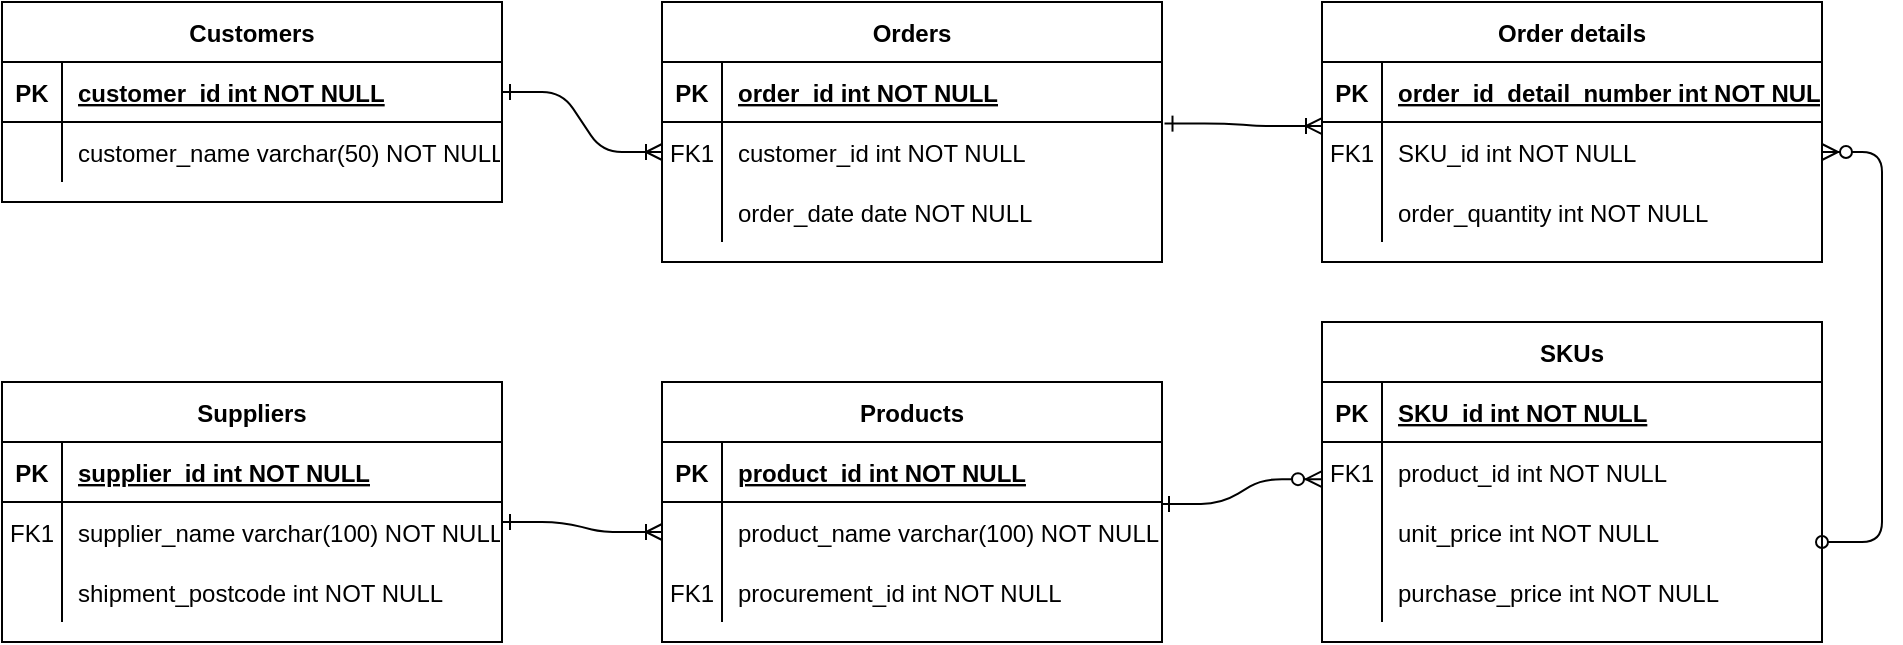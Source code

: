 <mxfile version="22.1.2" type="github" pages="2">
  <diagram id="R2lEEEUBdFMjLlhIrx00" name="Page-1">
    <mxGraphModel dx="1016" dy="736" grid="1" gridSize="10" guides="1" tooltips="1" connect="1" arrows="1" fold="1" page="1" pageScale="1" pageWidth="850" pageHeight="1100" math="0" shadow="0" extFonts="Permanent Marker^https://fonts.googleapis.com/css?family=Permanent+Marker">
      <root>
        <mxCell id="0" />
        <mxCell id="1" parent="0" />
        <mxCell id="C-vyLk0tnHw3VtMMgP7b-1" value="" style="edgeStyle=entityRelationEdgeStyle;endArrow=ERoneToMany;startArrow=ERone;endFill=0;startFill=0;" parent="1" source="C-vyLk0tnHw3VtMMgP7b-24" target="C-vyLk0tnHw3VtMMgP7b-6" edge="1">
          <mxGeometry width="100" height="100" relative="1" as="geometry">
            <mxPoint x="340" y="720" as="sourcePoint" />
            <mxPoint x="440" y="620" as="targetPoint" />
          </mxGeometry>
        </mxCell>
        <mxCell id="C-vyLk0tnHw3VtMMgP7b-12" value="" style="edgeStyle=entityRelationEdgeStyle;endArrow=ERzeroToMany;startArrow=ERone;endFill=1;startFill=0;exitX=0.998;exitY=0.032;exitDx=0;exitDy=0;exitPerimeter=0;entryX=0;entryY=0.619;entryDx=0;entryDy=0;entryPerimeter=0;" parent="1" source="C-vyLk0tnHw3VtMMgP7b-17" target="ZdbofUa-vF1qGNBhYBkI-18" edge="1">
          <mxGeometry width="100" height="100" relative="1" as="geometry">
            <mxPoint x="730" y="320" as="sourcePoint" />
            <mxPoint x="750" y="400" as="targetPoint" />
            <Array as="points">
              <mxPoint x="860" y="350" />
              <mxPoint x="840" y="340" />
              <mxPoint x="890" y="300" />
              <mxPoint x="880" y="350" />
              <mxPoint x="990" y="300" />
              <mxPoint x="860" y="320" />
            </Array>
          </mxGeometry>
        </mxCell>
        <mxCell id="C-vyLk0tnHw3VtMMgP7b-2" value="Orders" style="shape=table;startSize=30;container=1;collapsible=1;childLayout=tableLayout;fixedRows=1;rowLines=0;fontStyle=1;align=center;resizeLast=1;" parent="1" vertex="1">
          <mxGeometry x="450" y="120" width="250" height="130" as="geometry" />
        </mxCell>
        <mxCell id="C-vyLk0tnHw3VtMMgP7b-3" value="" style="shape=partialRectangle;collapsible=0;dropTarget=0;pointerEvents=0;fillColor=none;points=[[0,0.5],[1,0.5]];portConstraint=eastwest;top=0;left=0;right=0;bottom=1;" parent="C-vyLk0tnHw3VtMMgP7b-2" vertex="1">
          <mxGeometry y="30" width="250" height="30" as="geometry" />
        </mxCell>
        <mxCell id="C-vyLk0tnHw3VtMMgP7b-4" value="PK" style="shape=partialRectangle;overflow=hidden;connectable=0;fillColor=none;top=0;left=0;bottom=0;right=0;fontStyle=1;" parent="C-vyLk0tnHw3VtMMgP7b-3" vertex="1">
          <mxGeometry width="30" height="30" as="geometry">
            <mxRectangle width="30" height="30" as="alternateBounds" />
          </mxGeometry>
        </mxCell>
        <mxCell id="C-vyLk0tnHw3VtMMgP7b-5" value="order_id int NOT NULL " style="shape=partialRectangle;overflow=hidden;connectable=0;fillColor=none;top=0;left=0;bottom=0;right=0;align=left;spacingLeft=6;fontStyle=5;" parent="C-vyLk0tnHw3VtMMgP7b-3" vertex="1">
          <mxGeometry x="30" width="220" height="30" as="geometry">
            <mxRectangle width="220" height="30" as="alternateBounds" />
          </mxGeometry>
        </mxCell>
        <mxCell id="C-vyLk0tnHw3VtMMgP7b-6" value="" style="shape=partialRectangle;collapsible=0;dropTarget=0;pointerEvents=0;fillColor=none;points=[[0,0.5],[1,0.5]];portConstraint=eastwest;top=0;left=0;right=0;bottom=0;" parent="C-vyLk0tnHw3VtMMgP7b-2" vertex="1">
          <mxGeometry y="60" width="250" height="30" as="geometry" />
        </mxCell>
        <mxCell id="C-vyLk0tnHw3VtMMgP7b-7" value="FK1" style="shape=partialRectangle;overflow=hidden;connectable=0;fillColor=none;top=0;left=0;bottom=0;right=0;" parent="C-vyLk0tnHw3VtMMgP7b-6" vertex="1">
          <mxGeometry width="30" height="30" as="geometry">
            <mxRectangle width="30" height="30" as="alternateBounds" />
          </mxGeometry>
        </mxCell>
        <mxCell id="C-vyLk0tnHw3VtMMgP7b-8" value="customer_id int NOT NULL" style="shape=partialRectangle;overflow=hidden;connectable=0;fillColor=none;top=0;left=0;bottom=0;right=0;align=left;spacingLeft=6;" parent="C-vyLk0tnHw3VtMMgP7b-6" vertex="1">
          <mxGeometry x="30" width="220" height="30" as="geometry">
            <mxRectangle width="220" height="30" as="alternateBounds" />
          </mxGeometry>
        </mxCell>
        <mxCell id="C-vyLk0tnHw3VtMMgP7b-9" value="" style="shape=partialRectangle;collapsible=0;dropTarget=0;pointerEvents=0;fillColor=none;points=[[0,0.5],[1,0.5]];portConstraint=eastwest;top=0;left=0;right=0;bottom=0;" parent="C-vyLk0tnHw3VtMMgP7b-2" vertex="1">
          <mxGeometry y="90" width="250" height="30" as="geometry" />
        </mxCell>
        <mxCell id="C-vyLk0tnHw3VtMMgP7b-10" value="" style="shape=partialRectangle;overflow=hidden;connectable=0;fillColor=none;top=0;left=0;bottom=0;right=0;" parent="C-vyLk0tnHw3VtMMgP7b-9" vertex="1">
          <mxGeometry width="30" height="30" as="geometry">
            <mxRectangle width="30" height="30" as="alternateBounds" />
          </mxGeometry>
        </mxCell>
        <mxCell id="C-vyLk0tnHw3VtMMgP7b-11" value="order_date date NOT NULL" style="shape=partialRectangle;overflow=hidden;connectable=0;fillColor=none;top=0;left=0;bottom=0;right=0;align=left;spacingLeft=6;" parent="C-vyLk0tnHw3VtMMgP7b-9" vertex="1">
          <mxGeometry x="30" width="220" height="30" as="geometry">
            <mxRectangle width="220" height="30" as="alternateBounds" />
          </mxGeometry>
        </mxCell>
        <mxCell id="C-vyLk0tnHw3VtMMgP7b-13" value="Products" style="shape=table;startSize=30;container=1;collapsible=1;childLayout=tableLayout;fixedRows=1;rowLines=0;fontStyle=1;align=center;resizeLast=1;" parent="1" vertex="1">
          <mxGeometry x="450" y="310" width="250" height="130" as="geometry" />
        </mxCell>
        <mxCell id="C-vyLk0tnHw3VtMMgP7b-14" value="" style="shape=partialRectangle;collapsible=0;dropTarget=0;pointerEvents=0;fillColor=none;points=[[0,0.5],[1,0.5]];portConstraint=eastwest;top=0;left=0;right=0;bottom=1;" parent="C-vyLk0tnHw3VtMMgP7b-13" vertex="1">
          <mxGeometry y="30" width="250" height="30" as="geometry" />
        </mxCell>
        <mxCell id="C-vyLk0tnHw3VtMMgP7b-15" value="PK" style="shape=partialRectangle;overflow=hidden;connectable=0;fillColor=none;top=0;left=0;bottom=0;right=0;fontStyle=1;" parent="C-vyLk0tnHw3VtMMgP7b-14" vertex="1">
          <mxGeometry width="30" height="30" as="geometry">
            <mxRectangle width="30" height="30" as="alternateBounds" />
          </mxGeometry>
        </mxCell>
        <mxCell id="C-vyLk0tnHw3VtMMgP7b-16" value="product_id int NOT NULL " style="shape=partialRectangle;overflow=hidden;connectable=0;fillColor=none;top=0;left=0;bottom=0;right=0;align=left;spacingLeft=6;fontStyle=5;" parent="C-vyLk0tnHw3VtMMgP7b-14" vertex="1">
          <mxGeometry x="30" width="220" height="30" as="geometry">
            <mxRectangle width="220" height="30" as="alternateBounds" />
          </mxGeometry>
        </mxCell>
        <mxCell id="C-vyLk0tnHw3VtMMgP7b-17" value="" style="shape=partialRectangle;collapsible=0;dropTarget=0;pointerEvents=0;fillColor=none;points=[[0,0.5],[1,0.5]];portConstraint=eastwest;top=0;left=0;right=0;bottom=0;" parent="C-vyLk0tnHw3VtMMgP7b-13" vertex="1">
          <mxGeometry y="60" width="250" height="30" as="geometry" />
        </mxCell>
        <mxCell id="C-vyLk0tnHw3VtMMgP7b-18" value="" style="shape=partialRectangle;overflow=hidden;connectable=0;fillColor=none;top=0;left=0;bottom=0;right=0;" parent="C-vyLk0tnHw3VtMMgP7b-17" vertex="1">
          <mxGeometry width="30" height="30" as="geometry">
            <mxRectangle width="30" height="30" as="alternateBounds" />
          </mxGeometry>
        </mxCell>
        <mxCell id="C-vyLk0tnHw3VtMMgP7b-19" value="product_name varchar(100) NOT NULL" style="shape=partialRectangle;overflow=hidden;connectable=0;fillColor=none;top=0;left=0;bottom=0;right=0;align=left;spacingLeft=6;" parent="C-vyLk0tnHw3VtMMgP7b-17" vertex="1">
          <mxGeometry x="30" width="220" height="30" as="geometry">
            <mxRectangle width="220" height="30" as="alternateBounds" />
          </mxGeometry>
        </mxCell>
        <mxCell id="C-vyLk0tnHw3VtMMgP7b-20" value="" style="shape=partialRectangle;collapsible=0;dropTarget=0;pointerEvents=0;fillColor=none;points=[[0,0.5],[1,0.5]];portConstraint=eastwest;top=0;left=0;right=0;bottom=0;" parent="C-vyLk0tnHw3VtMMgP7b-13" vertex="1">
          <mxGeometry y="90" width="250" height="30" as="geometry" />
        </mxCell>
        <mxCell id="C-vyLk0tnHw3VtMMgP7b-21" value="FK1" style="shape=partialRectangle;overflow=hidden;connectable=0;fillColor=none;top=0;left=0;bottom=0;right=0;" parent="C-vyLk0tnHw3VtMMgP7b-20" vertex="1">
          <mxGeometry width="30" height="30" as="geometry">
            <mxRectangle width="30" height="30" as="alternateBounds" />
          </mxGeometry>
        </mxCell>
        <mxCell id="C-vyLk0tnHw3VtMMgP7b-22" value="procurement_id int NOT NULL" style="shape=partialRectangle;overflow=hidden;connectable=0;fillColor=none;top=0;left=0;bottom=0;right=0;align=left;spacingLeft=6;" parent="C-vyLk0tnHw3VtMMgP7b-20" vertex="1">
          <mxGeometry x="30" width="220" height="30" as="geometry">
            <mxRectangle width="220" height="30" as="alternateBounds" />
          </mxGeometry>
        </mxCell>
        <mxCell id="C-vyLk0tnHw3VtMMgP7b-23" value="Customers" style="shape=table;startSize=30;container=1;collapsible=1;childLayout=tableLayout;fixedRows=1;rowLines=0;fontStyle=1;align=center;resizeLast=1;" parent="1" vertex="1">
          <mxGeometry x="120" y="120" width="250" height="100" as="geometry" />
        </mxCell>
        <mxCell id="C-vyLk0tnHw3VtMMgP7b-24" value="" style="shape=partialRectangle;collapsible=0;dropTarget=0;pointerEvents=0;fillColor=none;points=[[0,0.5],[1,0.5]];portConstraint=eastwest;top=0;left=0;right=0;bottom=1;" parent="C-vyLk0tnHw3VtMMgP7b-23" vertex="1">
          <mxGeometry y="30" width="250" height="30" as="geometry" />
        </mxCell>
        <mxCell id="C-vyLk0tnHw3VtMMgP7b-25" value="PK" style="shape=partialRectangle;overflow=hidden;connectable=0;fillColor=none;top=0;left=0;bottom=0;right=0;fontStyle=1;" parent="C-vyLk0tnHw3VtMMgP7b-24" vertex="1">
          <mxGeometry width="30" height="30" as="geometry">
            <mxRectangle width="30" height="30" as="alternateBounds" />
          </mxGeometry>
        </mxCell>
        <mxCell id="C-vyLk0tnHw3VtMMgP7b-26" value="customer_id int NOT NULL " style="shape=partialRectangle;overflow=hidden;connectable=0;fillColor=none;top=0;left=0;bottom=0;right=0;align=left;spacingLeft=6;fontStyle=5;" parent="C-vyLk0tnHw3VtMMgP7b-24" vertex="1">
          <mxGeometry x="30" width="220" height="30" as="geometry">
            <mxRectangle width="220" height="30" as="alternateBounds" />
          </mxGeometry>
        </mxCell>
        <mxCell id="C-vyLk0tnHw3VtMMgP7b-27" value="" style="shape=partialRectangle;collapsible=0;dropTarget=0;pointerEvents=0;fillColor=none;points=[[0,0.5],[1,0.5]];portConstraint=eastwest;top=0;left=0;right=0;bottom=0;" parent="C-vyLk0tnHw3VtMMgP7b-23" vertex="1">
          <mxGeometry y="60" width="250" height="30" as="geometry" />
        </mxCell>
        <mxCell id="C-vyLk0tnHw3VtMMgP7b-28" value="" style="shape=partialRectangle;overflow=hidden;connectable=0;fillColor=none;top=0;left=0;bottom=0;right=0;" parent="C-vyLk0tnHw3VtMMgP7b-27" vertex="1">
          <mxGeometry width="30" height="30" as="geometry">
            <mxRectangle width="30" height="30" as="alternateBounds" />
          </mxGeometry>
        </mxCell>
        <mxCell id="C-vyLk0tnHw3VtMMgP7b-29" value="customer_name varchar(50) NOT NULL" style="shape=partialRectangle;overflow=hidden;connectable=0;fillColor=none;top=0;left=0;bottom=0;right=0;align=left;spacingLeft=6;" parent="C-vyLk0tnHw3VtMMgP7b-27" vertex="1">
          <mxGeometry x="30" width="220" height="30" as="geometry">
            <mxRectangle width="220" height="30" as="alternateBounds" />
          </mxGeometry>
        </mxCell>
        <mxCell id="ZdbofUa-vF1qGNBhYBkI-1" value="Order details" style="shape=table;startSize=30;container=1;collapsible=1;childLayout=tableLayout;fixedRows=1;rowLines=0;fontStyle=1;align=center;resizeLast=1;" vertex="1" parent="1">
          <mxGeometry x="780" y="120" width="250" height="130" as="geometry" />
        </mxCell>
        <mxCell id="ZdbofUa-vF1qGNBhYBkI-2" value="" style="shape=partialRectangle;collapsible=0;dropTarget=0;pointerEvents=0;fillColor=none;points=[[0,0.5],[1,0.5]];portConstraint=eastwest;top=0;left=0;right=0;bottom=1;" vertex="1" parent="ZdbofUa-vF1qGNBhYBkI-1">
          <mxGeometry y="30" width="250" height="30" as="geometry" />
        </mxCell>
        <mxCell id="ZdbofUa-vF1qGNBhYBkI-3" value="PK" style="shape=partialRectangle;overflow=hidden;connectable=0;fillColor=none;top=0;left=0;bottom=0;right=0;fontStyle=1;" vertex="1" parent="ZdbofUa-vF1qGNBhYBkI-2">
          <mxGeometry width="30" height="30" as="geometry">
            <mxRectangle width="30" height="30" as="alternateBounds" />
          </mxGeometry>
        </mxCell>
        <mxCell id="ZdbofUa-vF1qGNBhYBkI-4" value="order_id_detail_number int NOT NULL " style="shape=partialRectangle;overflow=hidden;connectable=0;fillColor=none;top=0;left=0;bottom=0;right=0;align=left;spacingLeft=6;fontStyle=5;" vertex="1" parent="ZdbofUa-vF1qGNBhYBkI-2">
          <mxGeometry x="30" width="220" height="30" as="geometry">
            <mxRectangle width="220" height="30" as="alternateBounds" />
          </mxGeometry>
        </mxCell>
        <mxCell id="ZdbofUa-vF1qGNBhYBkI-5" value="" style="shape=partialRectangle;collapsible=0;dropTarget=0;pointerEvents=0;fillColor=none;points=[[0,0.5],[1,0.5]];portConstraint=eastwest;top=0;left=0;right=0;bottom=0;" vertex="1" parent="ZdbofUa-vF1qGNBhYBkI-1">
          <mxGeometry y="60" width="250" height="30" as="geometry" />
        </mxCell>
        <mxCell id="ZdbofUa-vF1qGNBhYBkI-6" value="FK1" style="shape=partialRectangle;overflow=hidden;connectable=0;fillColor=none;top=0;left=0;bottom=0;right=0;" vertex="1" parent="ZdbofUa-vF1qGNBhYBkI-5">
          <mxGeometry width="30" height="30" as="geometry">
            <mxRectangle width="30" height="30" as="alternateBounds" />
          </mxGeometry>
        </mxCell>
        <mxCell id="ZdbofUa-vF1qGNBhYBkI-7" value="SKU_id int NOT NULL" style="shape=partialRectangle;overflow=hidden;connectable=0;fillColor=none;top=0;left=0;bottom=0;right=0;align=left;spacingLeft=6;" vertex="1" parent="ZdbofUa-vF1qGNBhYBkI-5">
          <mxGeometry x="30" width="220" height="30" as="geometry">
            <mxRectangle width="220" height="30" as="alternateBounds" />
          </mxGeometry>
        </mxCell>
        <mxCell id="ZdbofUa-vF1qGNBhYBkI-8" value="" style="shape=partialRectangle;collapsible=0;dropTarget=0;pointerEvents=0;fillColor=none;points=[[0,0.5],[1,0.5]];portConstraint=eastwest;top=0;left=0;right=0;bottom=0;" vertex="1" parent="ZdbofUa-vF1qGNBhYBkI-1">
          <mxGeometry y="90" width="250" height="30" as="geometry" />
        </mxCell>
        <mxCell id="ZdbofUa-vF1qGNBhYBkI-9" value="" style="shape=partialRectangle;overflow=hidden;connectable=0;fillColor=none;top=0;left=0;bottom=0;right=0;" vertex="1" parent="ZdbofUa-vF1qGNBhYBkI-8">
          <mxGeometry width="30" height="30" as="geometry">
            <mxRectangle width="30" height="30" as="alternateBounds" />
          </mxGeometry>
        </mxCell>
        <mxCell id="ZdbofUa-vF1qGNBhYBkI-10" value="order_quantity int NOT NULL" style="shape=partialRectangle;overflow=hidden;connectable=0;fillColor=none;top=0;left=0;bottom=0;right=0;align=left;spacingLeft=6;" vertex="1" parent="ZdbofUa-vF1qGNBhYBkI-8">
          <mxGeometry x="30" width="220" height="30" as="geometry">
            <mxRectangle width="220" height="30" as="alternateBounds" />
          </mxGeometry>
        </mxCell>
        <mxCell id="ZdbofUa-vF1qGNBhYBkI-14" value="SKUs" style="shape=table;startSize=30;container=1;collapsible=1;childLayout=tableLayout;fixedRows=1;rowLines=0;fontStyle=1;align=center;resizeLast=1;" vertex="1" parent="1">
          <mxGeometry x="780" y="280" width="250" height="160" as="geometry" />
        </mxCell>
        <mxCell id="ZdbofUa-vF1qGNBhYBkI-15" value="" style="shape=partialRectangle;collapsible=0;dropTarget=0;pointerEvents=0;fillColor=none;points=[[0,0.5],[1,0.5]];portConstraint=eastwest;top=0;left=0;right=0;bottom=1;" vertex="1" parent="ZdbofUa-vF1qGNBhYBkI-14">
          <mxGeometry y="30" width="250" height="30" as="geometry" />
        </mxCell>
        <mxCell id="ZdbofUa-vF1qGNBhYBkI-16" value="PK" style="shape=partialRectangle;overflow=hidden;connectable=0;fillColor=none;top=0;left=0;bottom=0;right=0;fontStyle=1;" vertex="1" parent="ZdbofUa-vF1qGNBhYBkI-15">
          <mxGeometry width="30" height="30" as="geometry">
            <mxRectangle width="30" height="30" as="alternateBounds" />
          </mxGeometry>
        </mxCell>
        <mxCell id="ZdbofUa-vF1qGNBhYBkI-17" value="SKU_id int NOT NULL " style="shape=partialRectangle;overflow=hidden;connectable=0;fillColor=none;top=0;left=0;bottom=0;right=0;align=left;spacingLeft=6;fontStyle=5;" vertex="1" parent="ZdbofUa-vF1qGNBhYBkI-15">
          <mxGeometry x="30" width="220" height="30" as="geometry">
            <mxRectangle width="220" height="30" as="alternateBounds" />
          </mxGeometry>
        </mxCell>
        <mxCell id="ZdbofUa-vF1qGNBhYBkI-18" value="" style="shape=partialRectangle;collapsible=0;dropTarget=0;pointerEvents=0;fillColor=none;points=[[0,0.5],[1,0.5]];portConstraint=eastwest;top=0;left=0;right=0;bottom=0;" vertex="1" parent="ZdbofUa-vF1qGNBhYBkI-14">
          <mxGeometry y="60" width="250" height="30" as="geometry" />
        </mxCell>
        <mxCell id="ZdbofUa-vF1qGNBhYBkI-19" value="FK1" style="shape=partialRectangle;overflow=hidden;connectable=0;fillColor=none;top=0;left=0;bottom=0;right=0;" vertex="1" parent="ZdbofUa-vF1qGNBhYBkI-18">
          <mxGeometry width="30" height="30" as="geometry">
            <mxRectangle width="30" height="30" as="alternateBounds" />
          </mxGeometry>
        </mxCell>
        <mxCell id="ZdbofUa-vF1qGNBhYBkI-20" value="product_id int NOT NULL" style="shape=partialRectangle;overflow=hidden;connectable=0;fillColor=none;top=0;left=0;bottom=0;right=0;align=left;spacingLeft=6;" vertex="1" parent="ZdbofUa-vF1qGNBhYBkI-18">
          <mxGeometry x="30" width="220" height="30" as="geometry">
            <mxRectangle width="220" height="30" as="alternateBounds" />
          </mxGeometry>
        </mxCell>
        <mxCell id="ZdbofUa-vF1qGNBhYBkI-21" value="" style="shape=partialRectangle;collapsible=0;dropTarget=0;pointerEvents=0;fillColor=none;points=[[0,0.5],[1,0.5]];portConstraint=eastwest;top=0;left=0;right=0;bottom=0;" vertex="1" parent="ZdbofUa-vF1qGNBhYBkI-14">
          <mxGeometry y="90" width="250" height="30" as="geometry" />
        </mxCell>
        <mxCell id="ZdbofUa-vF1qGNBhYBkI-22" value="" style="shape=partialRectangle;overflow=hidden;connectable=0;fillColor=none;top=0;left=0;bottom=0;right=0;" vertex="1" parent="ZdbofUa-vF1qGNBhYBkI-21">
          <mxGeometry width="30" height="30" as="geometry">
            <mxRectangle width="30" height="30" as="alternateBounds" />
          </mxGeometry>
        </mxCell>
        <mxCell id="ZdbofUa-vF1qGNBhYBkI-23" value="unit_price int NOT NULL" style="shape=partialRectangle;overflow=hidden;connectable=0;fillColor=none;top=0;left=0;bottom=0;right=0;align=left;spacingLeft=6;" vertex="1" parent="ZdbofUa-vF1qGNBhYBkI-21">
          <mxGeometry x="30" width="220" height="30" as="geometry">
            <mxRectangle width="220" height="30" as="alternateBounds" />
          </mxGeometry>
        </mxCell>
        <mxCell id="ZdbofUa-vF1qGNBhYBkI-35" style="shape=partialRectangle;collapsible=0;dropTarget=0;pointerEvents=0;fillColor=none;points=[[0,0.5],[1,0.5]];portConstraint=eastwest;top=0;left=0;right=0;bottom=0;" vertex="1" parent="ZdbofUa-vF1qGNBhYBkI-14">
          <mxGeometry y="120" width="250" height="30" as="geometry" />
        </mxCell>
        <mxCell id="ZdbofUa-vF1qGNBhYBkI-36" style="shape=partialRectangle;overflow=hidden;connectable=0;fillColor=none;top=0;left=0;bottom=0;right=0;" vertex="1" parent="ZdbofUa-vF1qGNBhYBkI-35">
          <mxGeometry width="30" height="30" as="geometry">
            <mxRectangle width="30" height="30" as="alternateBounds" />
          </mxGeometry>
        </mxCell>
        <mxCell id="ZdbofUa-vF1qGNBhYBkI-37" value="purchase_price int NOT NULL" style="shape=partialRectangle;overflow=hidden;connectable=0;fillColor=none;top=0;left=0;bottom=0;right=0;align=left;spacingLeft=6;" vertex="1" parent="ZdbofUa-vF1qGNBhYBkI-35">
          <mxGeometry x="30" width="220" height="30" as="geometry">
            <mxRectangle width="220" height="30" as="alternateBounds" />
          </mxGeometry>
        </mxCell>
        <mxCell id="ZdbofUa-vF1qGNBhYBkI-25" value="Suppliers" style="shape=table;startSize=30;container=1;collapsible=1;childLayout=tableLayout;fixedRows=1;rowLines=0;fontStyle=1;align=center;resizeLast=1;" vertex="1" parent="1">
          <mxGeometry x="120" y="310" width="250" height="130" as="geometry" />
        </mxCell>
        <mxCell id="ZdbofUa-vF1qGNBhYBkI-26" value="" style="shape=partialRectangle;collapsible=0;dropTarget=0;pointerEvents=0;fillColor=none;points=[[0,0.5],[1,0.5]];portConstraint=eastwest;top=0;left=0;right=0;bottom=1;" vertex="1" parent="ZdbofUa-vF1qGNBhYBkI-25">
          <mxGeometry y="30" width="250" height="30" as="geometry" />
        </mxCell>
        <mxCell id="ZdbofUa-vF1qGNBhYBkI-27" value="PK" style="shape=partialRectangle;overflow=hidden;connectable=0;fillColor=none;top=0;left=0;bottom=0;right=0;fontStyle=1;" vertex="1" parent="ZdbofUa-vF1qGNBhYBkI-26">
          <mxGeometry width="30" height="30" as="geometry">
            <mxRectangle width="30" height="30" as="alternateBounds" />
          </mxGeometry>
        </mxCell>
        <mxCell id="ZdbofUa-vF1qGNBhYBkI-28" value="supplier_id int NOT NULL " style="shape=partialRectangle;overflow=hidden;connectable=0;fillColor=none;top=0;left=0;bottom=0;right=0;align=left;spacingLeft=6;fontStyle=5;" vertex="1" parent="ZdbofUa-vF1qGNBhYBkI-26">
          <mxGeometry x="30" width="220" height="30" as="geometry">
            <mxRectangle width="220" height="30" as="alternateBounds" />
          </mxGeometry>
        </mxCell>
        <mxCell id="ZdbofUa-vF1qGNBhYBkI-29" value="" style="shape=partialRectangle;collapsible=0;dropTarget=0;pointerEvents=0;fillColor=none;points=[[0,0.5],[1,0.5]];portConstraint=eastwest;top=0;left=0;right=0;bottom=0;" vertex="1" parent="ZdbofUa-vF1qGNBhYBkI-25">
          <mxGeometry y="60" width="250" height="30" as="geometry" />
        </mxCell>
        <mxCell id="ZdbofUa-vF1qGNBhYBkI-30" value="FK1" style="shape=partialRectangle;overflow=hidden;connectable=0;fillColor=none;top=0;left=0;bottom=0;right=0;" vertex="1" parent="ZdbofUa-vF1qGNBhYBkI-29">
          <mxGeometry width="30" height="30" as="geometry">
            <mxRectangle width="30" height="30" as="alternateBounds" />
          </mxGeometry>
        </mxCell>
        <mxCell id="ZdbofUa-vF1qGNBhYBkI-31" value="supplier_name varchar(100) NOT NULL" style="shape=partialRectangle;overflow=hidden;connectable=0;fillColor=none;top=0;left=0;bottom=0;right=0;align=left;spacingLeft=6;" vertex="1" parent="ZdbofUa-vF1qGNBhYBkI-29">
          <mxGeometry x="30" width="220" height="30" as="geometry">
            <mxRectangle width="220" height="30" as="alternateBounds" />
          </mxGeometry>
        </mxCell>
        <mxCell id="ZdbofUa-vF1qGNBhYBkI-32" value="" style="shape=partialRectangle;collapsible=0;dropTarget=0;pointerEvents=0;fillColor=none;points=[[0,0.5],[1,0.5]];portConstraint=eastwest;top=0;left=0;right=0;bottom=0;" vertex="1" parent="ZdbofUa-vF1qGNBhYBkI-25">
          <mxGeometry y="90" width="250" height="30" as="geometry" />
        </mxCell>
        <mxCell id="ZdbofUa-vF1qGNBhYBkI-33" value="" style="shape=partialRectangle;overflow=hidden;connectable=0;fillColor=none;top=0;left=0;bottom=0;right=0;" vertex="1" parent="ZdbofUa-vF1qGNBhYBkI-32">
          <mxGeometry width="30" height="30" as="geometry">
            <mxRectangle width="30" height="30" as="alternateBounds" />
          </mxGeometry>
        </mxCell>
        <mxCell id="ZdbofUa-vF1qGNBhYBkI-34" value="shipment_postcode int NOT NULL" style="shape=partialRectangle;overflow=hidden;connectable=0;fillColor=none;top=0;left=0;bottom=0;right=0;align=left;spacingLeft=6;" vertex="1" parent="ZdbofUa-vF1qGNBhYBkI-32">
          <mxGeometry x="30" width="220" height="30" as="geometry">
            <mxRectangle width="220" height="30" as="alternateBounds" />
          </mxGeometry>
        </mxCell>
        <mxCell id="ZdbofUa-vF1qGNBhYBkI-38" value="" style="edgeStyle=entityRelationEdgeStyle;endArrow=ERzeroToMany;startArrow=oval;endFill=1;startFill=0;exitX=1;exitY=0.667;exitDx=0;exitDy=0;exitPerimeter=0;" edge="1" parent="1" source="ZdbofUa-vF1qGNBhYBkI-21" target="ZdbofUa-vF1qGNBhYBkI-5">
          <mxGeometry width="100" height="100" relative="1" as="geometry">
            <mxPoint x="1030" y="385" as="sourcePoint" />
            <mxPoint x="1100" y="140" as="targetPoint" />
            <Array as="points">
              <mxPoint x="1060" y="180" />
              <mxPoint x="870" y="360" />
              <mxPoint x="1030" y="350" />
              <mxPoint x="850" y="350" />
              <mxPoint x="900" y="310" />
              <mxPoint x="890" y="360" />
              <mxPoint x="1000" y="310" />
              <mxPoint x="870" y="330" />
            </Array>
          </mxGeometry>
        </mxCell>
        <mxCell id="ZdbofUa-vF1qGNBhYBkI-39" value="" style="edgeStyle=entityRelationEdgeStyle;endArrow=ERoneToMany;startArrow=ERone;endFill=0;startFill=0;entryX=0;entryY=0.067;entryDx=0;entryDy=0;entryPerimeter=0;exitX=1.005;exitY=0.027;exitDx=0;exitDy=0;exitPerimeter=0;" edge="1" parent="1" source="C-vyLk0tnHw3VtMMgP7b-6" target="ZdbofUa-vF1qGNBhYBkI-5">
          <mxGeometry width="100" height="100" relative="1" as="geometry">
            <mxPoint x="440" y="390" as="sourcePoint" />
            <mxPoint x="380" y="350" as="targetPoint" />
            <Array as="points">
              <mxPoint x="620" y="450" />
              <mxPoint x="600" y="440" />
              <mxPoint x="650" y="400" />
              <mxPoint x="640" y="450" />
              <mxPoint x="120" y="440" />
              <mxPoint x="750" y="400" />
              <mxPoint x="620" y="420" />
            </Array>
          </mxGeometry>
        </mxCell>
        <mxCell id="ZdbofUa-vF1qGNBhYBkI-40" value="" style="edgeStyle=entityRelationEdgeStyle;endArrow=ERoneToMany;startArrow=ERone;endFill=0;startFill=0;entryX=0;entryY=0.5;entryDx=0;entryDy=0;" edge="1" parent="1" target="C-vyLk0tnHw3VtMMgP7b-17">
          <mxGeometry width="100" height="100" relative="1" as="geometry">
            <mxPoint x="370" y="380" as="sourcePoint" />
            <mxPoint x="420" y="480" as="targetPoint" />
            <Array as="points">
              <mxPoint x="870" y="360" />
              <mxPoint x="850" y="350" />
              <mxPoint x="900" y="310" />
              <mxPoint x="890" y="360" />
              <mxPoint x="1000" y="310" />
              <mxPoint x="870" y="330" />
            </Array>
          </mxGeometry>
        </mxCell>
      </root>
    </mxGraphModel>
  </diagram>
  <diagram id="fiD06yQJ3G9K5NJBE3Bv" name="ページ2">
    <mxGraphModel dx="1593" dy="820" grid="1" gridSize="10" guides="1" tooltips="1" connect="1" arrows="1" fold="1" page="1" pageScale="1" pageWidth="827" pageHeight="1169" math="0" shadow="0">
      <root>
        <mxCell id="0" />
        <mxCell id="1" parent="0" />
        <mxCell id="iE5U5RgoZyAni3YMmifm-81" value="" style="rounded=0;whiteSpace=wrap;html=1;" vertex="1" parent="1">
          <mxGeometry x="110" y="110" width="960" height="430" as="geometry" />
        </mxCell>
        <mxCell id="iE5U5RgoZyAni3YMmifm-1" value="" style="edgeStyle=entityRelationEdgeStyle;endArrow=ERzeroToMany;startArrow=oval;endFill=0;startFill=0;" edge="1" parent="1" source="iE5U5RgoZyAni3YMmifm-24" target="iE5U5RgoZyAni3YMmifm-7">
          <mxGeometry width="100" height="100" relative="1" as="geometry">
            <mxPoint x="340" y="720" as="sourcePoint" />
            <mxPoint x="440" y="620" as="targetPoint" />
          </mxGeometry>
        </mxCell>
        <mxCell id="iE5U5RgoZyAni3YMmifm-2" value="" style="edgeStyle=entityRelationEdgeStyle;endArrow=ERzeroToMany;startArrow=ERone;endFill=1;startFill=0;exitX=0.998;exitY=0.032;exitDx=0;exitDy=0;exitPerimeter=0;entryX=0;entryY=0.619;entryDx=0;entryDy=0;entryPerimeter=0;" edge="1" parent="1" source="iE5U5RgoZyAni3YMmifm-17" target="iE5U5RgoZyAni3YMmifm-44">
          <mxGeometry width="100" height="100" relative="1" as="geometry">
            <mxPoint x="730" y="320" as="sourcePoint" />
            <mxPoint x="750" y="400" as="targetPoint" />
            <Array as="points">
              <mxPoint x="860" y="350" />
              <mxPoint x="840" y="340" />
              <mxPoint x="890" y="300" />
              <mxPoint x="880" y="350" />
              <mxPoint x="990" y="300" />
              <mxPoint x="860" y="320" />
            </Array>
          </mxGeometry>
        </mxCell>
        <mxCell id="iE5U5RgoZyAni3YMmifm-3" value="貸出テーブル" style="shape=table;startSize=30;container=1;collapsible=1;childLayout=tableLayout;fixedRows=1;rowLines=0;fontStyle=1;align=center;resizeLast=1;fillColor=#d5e8d4;strokeColor=#82b366;" vertex="1" parent="1">
          <mxGeometry x="450" y="120" width="250" height="130" as="geometry" />
        </mxCell>
        <mxCell id="iE5U5RgoZyAni3YMmifm-4" value="" style="shape=partialRectangle;collapsible=0;dropTarget=0;pointerEvents=0;fillColor=none;points=[[0,0.5],[1,0.5]];portConstraint=eastwest;top=0;left=0;right=0;bottom=1;" vertex="1" parent="iE5U5RgoZyAni3YMmifm-3">
          <mxGeometry y="30" width="250" height="30" as="geometry" />
        </mxCell>
        <mxCell id="iE5U5RgoZyAni3YMmifm-5" value="PK" style="shape=partialRectangle;overflow=hidden;connectable=0;fillColor=none;top=0;left=0;bottom=0;right=0;fontStyle=1;" vertex="1" parent="iE5U5RgoZyAni3YMmifm-4">
          <mxGeometry width="30" height="30" as="geometry">
            <mxRectangle width="30" height="30" as="alternateBounds" />
          </mxGeometry>
        </mxCell>
        <mxCell id="iE5U5RgoZyAni3YMmifm-6" value="会員番号" style="shape=partialRectangle;overflow=hidden;connectable=0;fillColor=none;top=0;left=0;bottom=0;right=0;align=left;spacingLeft=6;fontStyle=5;" vertex="1" parent="iE5U5RgoZyAni3YMmifm-4">
          <mxGeometry x="30" width="220" height="30" as="geometry">
            <mxRectangle width="220" height="30" as="alternateBounds" />
          </mxGeometry>
        </mxCell>
        <mxCell id="iE5U5RgoZyAni3YMmifm-7" value="" style="shape=partialRectangle;collapsible=0;dropTarget=0;pointerEvents=0;fillColor=none;points=[[0,0.5],[1,0.5]];portConstraint=eastwest;top=0;left=0;right=0;bottom=0;" vertex="1" parent="iE5U5RgoZyAni3YMmifm-3">
          <mxGeometry y="60" width="250" height="30" as="geometry" />
        </mxCell>
        <mxCell id="iE5U5RgoZyAni3YMmifm-8" value="" style="shape=partialRectangle;overflow=hidden;connectable=0;fillColor=none;top=0;left=0;bottom=0;right=0;" vertex="1" parent="iE5U5RgoZyAni3YMmifm-7">
          <mxGeometry width="30" height="30" as="geometry">
            <mxRectangle width="30" height="30" as="alternateBounds" />
          </mxGeometry>
        </mxCell>
        <mxCell id="iE5U5RgoZyAni3YMmifm-9" value="資料番号" style="shape=partialRectangle;overflow=hidden;connectable=0;fillColor=none;top=0;left=0;bottom=0;right=0;align=left;spacingLeft=6;" vertex="1" parent="iE5U5RgoZyAni3YMmifm-7">
          <mxGeometry x="30" width="220" height="30" as="geometry">
            <mxRectangle width="220" height="30" as="alternateBounds" />
          </mxGeometry>
        </mxCell>
        <mxCell id="iE5U5RgoZyAni3YMmifm-10" value="" style="shape=partialRectangle;collapsible=0;dropTarget=0;pointerEvents=0;fillColor=none;points=[[0,0.5],[1,0.5]];portConstraint=eastwest;top=0;left=0;right=0;bottom=0;" vertex="1" parent="iE5U5RgoZyAni3YMmifm-3">
          <mxGeometry y="90" width="250" height="30" as="geometry" />
        </mxCell>
        <mxCell id="iE5U5RgoZyAni3YMmifm-11" value="" style="shape=partialRectangle;overflow=hidden;connectable=0;fillColor=none;top=0;left=0;bottom=0;right=0;" vertex="1" parent="iE5U5RgoZyAni3YMmifm-10">
          <mxGeometry width="30" height="30" as="geometry">
            <mxRectangle width="30" height="30" as="alternateBounds" />
          </mxGeometry>
        </mxCell>
        <mxCell id="iE5U5RgoZyAni3YMmifm-12" value="貸出日" style="shape=partialRectangle;overflow=hidden;connectable=0;fillColor=none;top=0;left=0;bottom=0;right=0;align=left;spacingLeft=6;" vertex="1" parent="iE5U5RgoZyAni3YMmifm-10">
          <mxGeometry x="30" width="220" height="30" as="geometry">
            <mxRectangle width="220" height="30" as="alternateBounds" />
          </mxGeometry>
        </mxCell>
        <mxCell id="iE5U5RgoZyAni3YMmifm-13" value="図書館員マスタ" style="shape=table;startSize=30;container=1;collapsible=1;childLayout=tableLayout;fixedRows=1;rowLines=0;fontStyle=1;align=center;resizeLast=1;fillColor=#dae8fc;strokeColor=#6c8ebf;" vertex="1" parent="1">
          <mxGeometry x="450" y="400" width="250" height="130" as="geometry" />
        </mxCell>
        <mxCell id="iE5U5RgoZyAni3YMmifm-14" value="" style="shape=partialRectangle;collapsible=0;dropTarget=0;pointerEvents=0;fillColor=none;points=[[0,0.5],[1,0.5]];portConstraint=eastwest;top=0;left=0;right=0;bottom=1;" vertex="1" parent="iE5U5RgoZyAni3YMmifm-13">
          <mxGeometry y="30" width="250" height="30" as="geometry" />
        </mxCell>
        <mxCell id="iE5U5RgoZyAni3YMmifm-15" value="PK" style="shape=partialRectangle;overflow=hidden;connectable=0;fillColor=none;top=0;left=0;bottom=0;right=0;fontStyle=1;" vertex="1" parent="iE5U5RgoZyAni3YMmifm-14">
          <mxGeometry width="30" height="30" as="geometry">
            <mxRectangle width="30" height="30" as="alternateBounds" />
          </mxGeometry>
        </mxCell>
        <mxCell id="iE5U5RgoZyAni3YMmifm-16" value="図書館員番号" style="shape=partialRectangle;overflow=hidden;connectable=0;fillColor=none;top=0;left=0;bottom=0;right=0;align=left;spacingLeft=6;fontStyle=5;" vertex="1" parent="iE5U5RgoZyAni3YMmifm-14">
          <mxGeometry x="30" width="220" height="30" as="geometry">
            <mxRectangle width="220" height="30" as="alternateBounds" />
          </mxGeometry>
        </mxCell>
        <mxCell id="iE5U5RgoZyAni3YMmifm-17" value="" style="shape=partialRectangle;collapsible=0;dropTarget=0;pointerEvents=0;fillColor=none;points=[[0,0.5],[1,0.5]];portConstraint=eastwest;top=0;left=0;right=0;bottom=0;" vertex="1" parent="iE5U5RgoZyAni3YMmifm-13">
          <mxGeometry y="60" width="250" height="30" as="geometry" />
        </mxCell>
        <mxCell id="iE5U5RgoZyAni3YMmifm-18" value="" style="shape=partialRectangle;overflow=hidden;connectable=0;fillColor=none;top=0;left=0;bottom=0;right=0;" vertex="1" parent="iE5U5RgoZyAni3YMmifm-17">
          <mxGeometry width="30" height="30" as="geometry">
            <mxRectangle width="30" height="30" as="alternateBounds" />
          </mxGeometry>
        </mxCell>
        <mxCell id="iE5U5RgoZyAni3YMmifm-19" value="氏名" style="shape=partialRectangle;overflow=hidden;connectable=0;fillColor=none;top=0;left=0;bottom=0;right=0;align=left;spacingLeft=6;" vertex="1" parent="iE5U5RgoZyAni3YMmifm-17">
          <mxGeometry x="30" width="220" height="30" as="geometry">
            <mxRectangle width="220" height="30" as="alternateBounds" />
          </mxGeometry>
        </mxCell>
        <mxCell id="iE5U5RgoZyAni3YMmifm-20" value="" style="shape=partialRectangle;collapsible=0;dropTarget=0;pointerEvents=0;fillColor=none;points=[[0,0.5],[1,0.5]];portConstraint=eastwest;top=0;left=0;right=0;bottom=0;" vertex="1" parent="iE5U5RgoZyAni3YMmifm-13">
          <mxGeometry y="90" width="250" height="30" as="geometry" />
        </mxCell>
        <mxCell id="iE5U5RgoZyAni3YMmifm-21" value="" style="shape=partialRectangle;overflow=hidden;connectable=0;fillColor=none;top=0;left=0;bottom=0;right=0;" vertex="1" parent="iE5U5RgoZyAni3YMmifm-20">
          <mxGeometry width="30" height="30" as="geometry">
            <mxRectangle width="30" height="30" as="alternateBounds" />
          </mxGeometry>
        </mxCell>
        <mxCell id="iE5U5RgoZyAni3YMmifm-22" value="住所" style="shape=partialRectangle;overflow=hidden;connectable=0;fillColor=none;top=0;left=0;bottom=0;right=0;align=left;spacingLeft=6;" vertex="1" parent="iE5U5RgoZyAni3YMmifm-20">
          <mxGeometry x="30" width="220" height="30" as="geometry">
            <mxRectangle width="220" height="30" as="alternateBounds" />
          </mxGeometry>
        </mxCell>
        <mxCell id="iE5U5RgoZyAni3YMmifm-23" value="会員マスタ" style="shape=table;startSize=30;container=1;collapsible=1;childLayout=tableLayout;fixedRows=1;rowLines=0;fontStyle=1;align=center;resizeLast=1;fillColor=#dae8fc;strokeColor=#6c8ebf;" vertex="1" parent="1">
          <mxGeometry x="120" y="120" width="250" height="100" as="geometry" />
        </mxCell>
        <mxCell id="iE5U5RgoZyAni3YMmifm-24" value="" style="shape=partialRectangle;collapsible=0;dropTarget=0;pointerEvents=0;fillColor=none;points=[[0,0.5],[1,0.5]];portConstraint=eastwest;top=0;left=0;right=0;bottom=1;" vertex="1" parent="iE5U5RgoZyAni3YMmifm-23">
          <mxGeometry y="30" width="250" height="30" as="geometry" />
        </mxCell>
        <mxCell id="iE5U5RgoZyAni3YMmifm-25" value="PK" style="shape=partialRectangle;overflow=hidden;connectable=0;fillColor=none;top=0;left=0;bottom=0;right=0;fontStyle=1;" vertex="1" parent="iE5U5RgoZyAni3YMmifm-24">
          <mxGeometry width="30" height="30" as="geometry">
            <mxRectangle width="30" height="30" as="alternateBounds" />
          </mxGeometry>
        </mxCell>
        <mxCell id="iE5U5RgoZyAni3YMmifm-26" value="会員番号" style="shape=partialRectangle;overflow=hidden;connectable=0;fillColor=none;top=0;left=0;bottom=0;right=0;align=left;spacingLeft=6;fontStyle=5;" vertex="1" parent="iE5U5RgoZyAni3YMmifm-24">
          <mxGeometry x="30" width="220" height="30" as="geometry">
            <mxRectangle width="220" height="30" as="alternateBounds" />
          </mxGeometry>
        </mxCell>
        <mxCell id="iE5U5RgoZyAni3YMmifm-27" value="" style="shape=partialRectangle;collapsible=0;dropTarget=0;pointerEvents=0;fillColor=none;points=[[0,0.5],[1,0.5]];portConstraint=eastwest;top=0;left=0;right=0;bottom=0;" vertex="1" parent="iE5U5RgoZyAni3YMmifm-23">
          <mxGeometry y="60" width="250" height="30" as="geometry" />
        </mxCell>
        <mxCell id="iE5U5RgoZyAni3YMmifm-28" value="" style="shape=partialRectangle;overflow=hidden;connectable=0;fillColor=none;top=0;left=0;bottom=0;right=0;" vertex="1" parent="iE5U5RgoZyAni3YMmifm-27">
          <mxGeometry width="30" height="30" as="geometry">
            <mxRectangle width="30" height="30" as="alternateBounds" />
          </mxGeometry>
        </mxCell>
        <mxCell id="iE5U5RgoZyAni3YMmifm-29" value="氏名" style="shape=partialRectangle;overflow=hidden;connectable=0;fillColor=none;top=0;left=0;bottom=0;right=0;align=left;spacingLeft=6;" vertex="1" parent="iE5U5RgoZyAni3YMmifm-27">
          <mxGeometry x="30" width="220" height="30" as="geometry">
            <mxRectangle width="220" height="30" as="alternateBounds" />
          </mxGeometry>
        </mxCell>
        <mxCell id="iE5U5RgoZyAni3YMmifm-30" value="返却テーブル" style="shape=table;startSize=30;container=1;collapsible=1;childLayout=tableLayout;fixedRows=1;rowLines=0;fontStyle=1;align=center;resizeLast=1;fillColor=#d5e8d4;strokeColor=#82b366;" vertex="1" parent="1">
          <mxGeometry x="780" y="120" width="250" height="130" as="geometry" />
        </mxCell>
        <mxCell id="iE5U5RgoZyAni3YMmifm-31" value="" style="shape=partialRectangle;collapsible=0;dropTarget=0;pointerEvents=0;fillColor=none;points=[[0,0.5],[1,0.5]];portConstraint=eastwest;top=0;left=0;right=0;bottom=1;" vertex="1" parent="iE5U5RgoZyAni3YMmifm-30">
          <mxGeometry y="30" width="250" height="30" as="geometry" />
        </mxCell>
        <mxCell id="iE5U5RgoZyAni3YMmifm-32" value="PK" style="shape=partialRectangle;overflow=hidden;connectable=0;fillColor=none;top=0;left=0;bottom=0;right=0;fontStyle=1;" vertex="1" parent="iE5U5RgoZyAni3YMmifm-31">
          <mxGeometry width="30" height="30" as="geometry">
            <mxRectangle width="30" height="30" as="alternateBounds" />
          </mxGeometry>
        </mxCell>
        <mxCell id="iE5U5RgoZyAni3YMmifm-33" value="会員番号" style="shape=partialRectangle;overflow=hidden;connectable=0;fillColor=none;top=0;left=0;bottom=0;right=0;align=left;spacingLeft=6;fontStyle=5;" vertex="1" parent="iE5U5RgoZyAni3YMmifm-31">
          <mxGeometry x="30" width="220" height="30" as="geometry">
            <mxRectangle width="220" height="30" as="alternateBounds" />
          </mxGeometry>
        </mxCell>
        <mxCell id="iE5U5RgoZyAni3YMmifm-34" value="" style="shape=partialRectangle;collapsible=0;dropTarget=0;pointerEvents=0;fillColor=none;points=[[0,0.5],[1,0.5]];portConstraint=eastwest;top=0;left=0;right=0;bottom=0;" vertex="1" parent="iE5U5RgoZyAni3YMmifm-30">
          <mxGeometry y="60" width="250" height="30" as="geometry" />
        </mxCell>
        <mxCell id="iE5U5RgoZyAni3YMmifm-35" value="" style="shape=partialRectangle;overflow=hidden;connectable=0;fillColor=none;top=0;left=0;bottom=0;right=0;" vertex="1" parent="iE5U5RgoZyAni3YMmifm-34">
          <mxGeometry width="30" height="30" as="geometry">
            <mxRectangle width="30" height="30" as="alternateBounds" />
          </mxGeometry>
        </mxCell>
        <mxCell id="iE5U5RgoZyAni3YMmifm-36" value="資料番号" style="shape=partialRectangle;overflow=hidden;connectable=0;fillColor=none;top=0;left=0;bottom=0;right=0;align=left;spacingLeft=6;" vertex="1" parent="iE5U5RgoZyAni3YMmifm-34">
          <mxGeometry x="30" width="220" height="30" as="geometry">
            <mxRectangle width="220" height="30" as="alternateBounds" />
          </mxGeometry>
        </mxCell>
        <mxCell id="iE5U5RgoZyAni3YMmifm-37" value="" style="shape=partialRectangle;collapsible=0;dropTarget=0;pointerEvents=0;fillColor=none;points=[[0,0.5],[1,0.5]];portConstraint=eastwest;top=0;left=0;right=0;bottom=0;" vertex="1" parent="iE5U5RgoZyAni3YMmifm-30">
          <mxGeometry y="90" width="250" height="30" as="geometry" />
        </mxCell>
        <mxCell id="iE5U5RgoZyAni3YMmifm-38" value="" style="shape=partialRectangle;overflow=hidden;connectable=0;fillColor=none;top=0;left=0;bottom=0;right=0;" vertex="1" parent="iE5U5RgoZyAni3YMmifm-37">
          <mxGeometry width="30" height="30" as="geometry">
            <mxRectangle width="30" height="30" as="alternateBounds" />
          </mxGeometry>
        </mxCell>
        <mxCell id="iE5U5RgoZyAni3YMmifm-39" value="返却日" style="shape=partialRectangle;overflow=hidden;connectable=0;fillColor=none;top=0;left=0;bottom=0;right=0;align=left;spacingLeft=6;" vertex="1" parent="iE5U5RgoZyAni3YMmifm-37">
          <mxGeometry x="30" width="220" height="30" as="geometry">
            <mxRectangle width="220" height="30" as="alternateBounds" />
          </mxGeometry>
        </mxCell>
        <mxCell id="iE5U5RgoZyAni3YMmifm-40" value="書籍マスタ" style="shape=table;startSize=30;container=1;collapsible=1;childLayout=tableLayout;fixedRows=1;rowLines=0;fontStyle=1;align=center;resizeLast=1;fillColor=#dae8fc;strokeColor=#6c8ebf;" vertex="1" parent="1">
          <mxGeometry x="780" y="280" width="250" height="250" as="geometry" />
        </mxCell>
        <mxCell id="iE5U5RgoZyAni3YMmifm-41" value="" style="shape=partialRectangle;collapsible=0;dropTarget=0;pointerEvents=0;fillColor=none;points=[[0,0.5],[1,0.5]];portConstraint=eastwest;top=0;left=0;right=0;bottom=1;" vertex="1" parent="iE5U5RgoZyAni3YMmifm-40">
          <mxGeometry y="30" width="250" height="30" as="geometry" />
        </mxCell>
        <mxCell id="iE5U5RgoZyAni3YMmifm-42" value="PK" style="shape=partialRectangle;overflow=hidden;connectable=0;fillColor=none;top=0;left=0;bottom=0;right=0;fontStyle=1;" vertex="1" parent="iE5U5RgoZyAni3YMmifm-41">
          <mxGeometry width="30" height="30" as="geometry">
            <mxRectangle width="30" height="30" as="alternateBounds" />
          </mxGeometry>
        </mxCell>
        <mxCell id="iE5U5RgoZyAni3YMmifm-43" value="書籍番号" style="shape=partialRectangle;overflow=hidden;connectable=0;fillColor=none;top=0;left=0;bottom=0;right=0;align=left;spacingLeft=6;fontStyle=5;" vertex="1" parent="iE5U5RgoZyAni3YMmifm-41">
          <mxGeometry x="30" width="220" height="30" as="geometry">
            <mxRectangle width="220" height="30" as="alternateBounds" />
          </mxGeometry>
        </mxCell>
        <mxCell id="iE5U5RgoZyAni3YMmifm-44" value="" style="shape=partialRectangle;collapsible=0;dropTarget=0;pointerEvents=0;fillColor=none;points=[[0,0.5],[1,0.5]];portConstraint=eastwest;top=0;left=0;right=0;bottom=0;" vertex="1" parent="iE5U5RgoZyAni3YMmifm-40">
          <mxGeometry y="60" width="250" height="30" as="geometry" />
        </mxCell>
        <mxCell id="iE5U5RgoZyAni3YMmifm-45" value="" style="shape=partialRectangle;overflow=hidden;connectable=0;fillColor=none;top=0;left=0;bottom=0;right=0;" vertex="1" parent="iE5U5RgoZyAni3YMmifm-44">
          <mxGeometry width="30" height="30" as="geometry">
            <mxRectangle width="30" height="30" as="alternateBounds" />
          </mxGeometry>
        </mxCell>
        <mxCell id="iE5U5RgoZyAni3YMmifm-46" value="書籍名" style="shape=partialRectangle;overflow=hidden;connectable=0;fillColor=none;top=0;left=0;bottom=0;right=0;align=left;spacingLeft=6;" vertex="1" parent="iE5U5RgoZyAni3YMmifm-44">
          <mxGeometry x="30" width="220" height="30" as="geometry">
            <mxRectangle width="220" height="30" as="alternateBounds" />
          </mxGeometry>
        </mxCell>
        <mxCell id="iE5U5RgoZyAni3YMmifm-47" value="" style="shape=partialRectangle;collapsible=0;dropTarget=0;pointerEvents=0;fillColor=none;points=[[0,0.5],[1,0.5]];portConstraint=eastwest;top=0;left=0;right=0;bottom=0;" vertex="1" parent="iE5U5RgoZyAni3YMmifm-40">
          <mxGeometry y="90" width="250" height="30" as="geometry" />
        </mxCell>
        <mxCell id="iE5U5RgoZyAni3YMmifm-48" value="" style="shape=partialRectangle;overflow=hidden;connectable=0;fillColor=none;top=0;left=0;bottom=0;right=0;" vertex="1" parent="iE5U5RgoZyAni3YMmifm-47">
          <mxGeometry width="30" height="30" as="geometry">
            <mxRectangle width="30" height="30" as="alternateBounds" />
          </mxGeometry>
        </mxCell>
        <mxCell id="iE5U5RgoZyAni3YMmifm-49" value="著者" style="shape=partialRectangle;overflow=hidden;connectable=0;fillColor=none;top=0;left=0;bottom=0;right=0;align=left;spacingLeft=6;" vertex="1" parent="iE5U5RgoZyAni3YMmifm-47">
          <mxGeometry x="30" width="220" height="30" as="geometry">
            <mxRectangle width="220" height="30" as="alternateBounds" />
          </mxGeometry>
        </mxCell>
        <mxCell id="iE5U5RgoZyAni3YMmifm-50" style="shape=partialRectangle;collapsible=0;dropTarget=0;pointerEvents=0;fillColor=none;points=[[0,0.5],[1,0.5]];portConstraint=eastwest;top=0;left=0;right=0;bottom=0;" vertex="1" parent="iE5U5RgoZyAni3YMmifm-40">
          <mxGeometry y="120" width="250" height="30" as="geometry" />
        </mxCell>
        <mxCell id="iE5U5RgoZyAni3YMmifm-51" style="shape=partialRectangle;overflow=hidden;connectable=0;fillColor=none;top=0;left=0;bottom=0;right=0;" vertex="1" parent="iE5U5RgoZyAni3YMmifm-50">
          <mxGeometry width="30" height="30" as="geometry">
            <mxRectangle width="30" height="30" as="alternateBounds" />
          </mxGeometry>
        </mxCell>
        <mxCell id="iE5U5RgoZyAni3YMmifm-52" value="出版社" style="shape=partialRectangle;overflow=hidden;connectable=0;fillColor=none;top=0;left=0;bottom=0;right=0;align=left;spacingLeft=6;" vertex="1" parent="iE5U5RgoZyAni3YMmifm-50">
          <mxGeometry x="30" width="220" height="30" as="geometry">
            <mxRectangle width="220" height="30" as="alternateBounds" />
          </mxGeometry>
        </mxCell>
        <mxCell id="iE5U5RgoZyAni3YMmifm-69" style="shape=partialRectangle;collapsible=0;dropTarget=0;pointerEvents=0;fillColor=none;points=[[0,0.5],[1,0.5]];portConstraint=eastwest;top=0;left=0;right=0;bottom=0;" vertex="1" parent="iE5U5RgoZyAni3YMmifm-40">
          <mxGeometry y="150" width="250" height="30" as="geometry" />
        </mxCell>
        <mxCell id="iE5U5RgoZyAni3YMmifm-70" style="shape=partialRectangle;overflow=hidden;connectable=0;fillColor=none;top=0;left=0;bottom=0;right=0;" vertex="1" parent="iE5U5RgoZyAni3YMmifm-69">
          <mxGeometry width="30" height="30" as="geometry">
            <mxRectangle width="30" height="30" as="alternateBounds" />
          </mxGeometry>
        </mxCell>
        <mxCell id="iE5U5RgoZyAni3YMmifm-71" value="施設番号" style="shape=partialRectangle;overflow=hidden;connectable=0;fillColor=none;top=0;left=0;bottom=0;right=0;align=left;spacingLeft=6;" vertex="1" parent="iE5U5RgoZyAni3YMmifm-69">
          <mxGeometry x="30" width="220" height="30" as="geometry">
            <mxRectangle width="220" height="30" as="alternateBounds" />
          </mxGeometry>
        </mxCell>
        <mxCell id="iE5U5RgoZyAni3YMmifm-66" style="shape=partialRectangle;collapsible=0;dropTarget=0;pointerEvents=0;fillColor=none;points=[[0,0.5],[1,0.5]];portConstraint=eastwest;top=0;left=0;right=0;bottom=0;" vertex="1" parent="iE5U5RgoZyAni3YMmifm-40">
          <mxGeometry y="180" width="250" height="30" as="geometry" />
        </mxCell>
        <mxCell id="iE5U5RgoZyAni3YMmifm-67" style="shape=partialRectangle;overflow=hidden;connectable=0;fillColor=none;top=0;left=0;bottom=0;right=0;" vertex="1" parent="iE5U5RgoZyAni3YMmifm-66">
          <mxGeometry width="30" height="30" as="geometry">
            <mxRectangle width="30" height="30" as="alternateBounds" />
          </mxGeometry>
        </mxCell>
        <mxCell id="iE5U5RgoZyAni3YMmifm-68" value="購入館員番号" style="shape=partialRectangle;overflow=hidden;connectable=0;fillColor=none;top=0;left=0;bottom=0;right=0;align=left;spacingLeft=6;" vertex="1" parent="iE5U5RgoZyAni3YMmifm-66">
          <mxGeometry x="30" width="220" height="30" as="geometry">
            <mxRectangle width="220" height="30" as="alternateBounds" />
          </mxGeometry>
        </mxCell>
        <mxCell id="iE5U5RgoZyAni3YMmifm-75" style="shape=partialRectangle;collapsible=0;dropTarget=0;pointerEvents=0;fillColor=none;points=[[0,0.5],[1,0.5]];portConstraint=eastwest;top=0;left=0;right=0;bottom=0;" vertex="1" parent="iE5U5RgoZyAni3YMmifm-40">
          <mxGeometry y="210" width="250" height="30" as="geometry" />
        </mxCell>
        <mxCell id="iE5U5RgoZyAni3YMmifm-76" style="shape=partialRectangle;overflow=hidden;connectable=0;fillColor=none;top=0;left=0;bottom=0;right=0;" vertex="1" parent="iE5U5RgoZyAni3YMmifm-75">
          <mxGeometry width="30" height="30" as="geometry">
            <mxRectangle width="30" height="30" as="alternateBounds" />
          </mxGeometry>
        </mxCell>
        <mxCell id="iE5U5RgoZyAni3YMmifm-77" value="購入日" style="shape=partialRectangle;overflow=hidden;connectable=0;fillColor=none;top=0;left=0;bottom=0;right=0;align=left;spacingLeft=6;" vertex="1" parent="iE5U5RgoZyAni3YMmifm-75">
          <mxGeometry x="30" width="220" height="30" as="geometry">
            <mxRectangle width="220" height="30" as="alternateBounds" />
          </mxGeometry>
        </mxCell>
        <mxCell id="iE5U5RgoZyAni3YMmifm-53" value="施設マスタ" style="shape=table;startSize=30;container=1;collapsible=1;childLayout=tableLayout;fixedRows=1;rowLines=0;fontStyle=1;align=center;resizeLast=1;fillColor=#dae8fc;strokeColor=#6c8ebf;" vertex="1" parent="1">
          <mxGeometry x="120" y="400" width="250" height="130" as="geometry" />
        </mxCell>
        <mxCell id="iE5U5RgoZyAni3YMmifm-54" value="" style="shape=partialRectangle;collapsible=0;dropTarget=0;pointerEvents=0;fillColor=none;points=[[0,0.5],[1,0.5]];portConstraint=eastwest;top=0;left=0;right=0;bottom=1;" vertex="1" parent="iE5U5RgoZyAni3YMmifm-53">
          <mxGeometry y="30" width="250" height="30" as="geometry" />
        </mxCell>
        <mxCell id="iE5U5RgoZyAni3YMmifm-55" value="PK" style="shape=partialRectangle;overflow=hidden;connectable=0;fillColor=none;top=0;left=0;bottom=0;right=0;fontStyle=1;" vertex="1" parent="iE5U5RgoZyAni3YMmifm-54">
          <mxGeometry width="30" height="30" as="geometry">
            <mxRectangle width="30" height="30" as="alternateBounds" />
          </mxGeometry>
        </mxCell>
        <mxCell id="iE5U5RgoZyAni3YMmifm-56" value="施設番号" style="shape=partialRectangle;overflow=hidden;connectable=0;fillColor=none;top=0;left=0;bottom=0;right=0;align=left;spacingLeft=6;fontStyle=5;" vertex="1" parent="iE5U5RgoZyAni3YMmifm-54">
          <mxGeometry x="30" width="220" height="30" as="geometry">
            <mxRectangle width="220" height="30" as="alternateBounds" />
          </mxGeometry>
        </mxCell>
        <mxCell id="iE5U5RgoZyAni3YMmifm-57" value="" style="shape=partialRectangle;collapsible=0;dropTarget=0;pointerEvents=0;fillColor=none;points=[[0,0.5],[1,0.5]];portConstraint=eastwest;top=0;left=0;right=0;bottom=0;" vertex="1" parent="iE5U5RgoZyAni3YMmifm-53">
          <mxGeometry y="60" width="250" height="30" as="geometry" />
        </mxCell>
        <mxCell id="iE5U5RgoZyAni3YMmifm-58" value="" style="shape=partialRectangle;overflow=hidden;connectable=0;fillColor=none;top=0;left=0;bottom=0;right=0;" vertex="1" parent="iE5U5RgoZyAni3YMmifm-57">
          <mxGeometry width="30" height="30" as="geometry">
            <mxRectangle width="30" height="30" as="alternateBounds" />
          </mxGeometry>
        </mxCell>
        <mxCell id="iE5U5RgoZyAni3YMmifm-59" value="施設名" style="shape=partialRectangle;overflow=hidden;connectable=0;fillColor=none;top=0;left=0;bottom=0;right=0;align=left;spacingLeft=6;" vertex="1" parent="iE5U5RgoZyAni3YMmifm-57">
          <mxGeometry x="30" width="220" height="30" as="geometry">
            <mxRectangle width="220" height="30" as="alternateBounds" />
          </mxGeometry>
        </mxCell>
        <mxCell id="iE5U5RgoZyAni3YMmifm-60" value="" style="shape=partialRectangle;collapsible=0;dropTarget=0;pointerEvents=0;fillColor=none;points=[[0,0.5],[1,0.5]];portConstraint=eastwest;top=0;left=0;right=0;bottom=0;" vertex="1" parent="iE5U5RgoZyAni3YMmifm-53">
          <mxGeometry y="90" width="250" height="30" as="geometry" />
        </mxCell>
        <mxCell id="iE5U5RgoZyAni3YMmifm-61" value="" style="shape=partialRectangle;overflow=hidden;connectable=0;fillColor=none;top=0;left=0;bottom=0;right=0;" vertex="1" parent="iE5U5RgoZyAni3YMmifm-60">
          <mxGeometry width="30" height="30" as="geometry">
            <mxRectangle width="30" height="30" as="alternateBounds" />
          </mxGeometry>
        </mxCell>
        <mxCell id="iE5U5RgoZyAni3YMmifm-62" value="所在地" style="shape=partialRectangle;overflow=hidden;connectable=0;fillColor=none;top=0;left=0;bottom=0;right=0;align=left;spacingLeft=6;" vertex="1" parent="iE5U5RgoZyAni3YMmifm-60">
          <mxGeometry x="30" width="220" height="30" as="geometry">
            <mxRectangle width="220" height="30" as="alternateBounds" />
          </mxGeometry>
        </mxCell>
        <mxCell id="iE5U5RgoZyAni3YMmifm-63" value="" style="edgeStyle=entityRelationEdgeStyle;endArrow=oval;startArrow=ERone;endFill=0;startFill=0;exitX=1;exitY=0.667;exitDx=0;exitDy=0;exitPerimeter=0;" edge="1" parent="1" source="iE5U5RgoZyAni3YMmifm-47" target="iE5U5RgoZyAni3YMmifm-34">
          <mxGeometry width="100" height="100" relative="1" as="geometry">
            <mxPoint x="1030" y="385" as="sourcePoint" />
            <mxPoint x="1100" y="140" as="targetPoint" />
            <Array as="points">
              <mxPoint x="1060" y="180" />
              <mxPoint x="870" y="360" />
              <mxPoint x="1030" y="350" />
              <mxPoint x="850" y="350" />
              <mxPoint x="900" y="310" />
              <mxPoint x="890" y="360" />
              <mxPoint x="1000" y="310" />
              <mxPoint x="870" y="330" />
            </Array>
          </mxGeometry>
        </mxCell>
        <mxCell id="iE5U5RgoZyAni3YMmifm-64" value="" style="edgeStyle=entityRelationEdgeStyle;endArrow=oval;startArrow=oval;endFill=0;startFill=0;entryX=0;entryY=0.067;entryDx=0;entryDy=0;entryPerimeter=0;exitX=1.005;exitY=0.027;exitDx=0;exitDy=0;exitPerimeter=0;" edge="1" parent="1" source="iE5U5RgoZyAni3YMmifm-7" target="iE5U5RgoZyAni3YMmifm-34">
          <mxGeometry width="100" height="100" relative="1" as="geometry">
            <mxPoint x="440" y="390" as="sourcePoint" />
            <mxPoint x="380" y="350" as="targetPoint" />
            <Array as="points">
              <mxPoint x="620" y="450" />
              <mxPoint x="600" y="440" />
              <mxPoint x="650" y="400" />
              <mxPoint x="640" y="450" />
              <mxPoint x="120" y="440" />
              <mxPoint x="750" y="400" />
              <mxPoint x="620" y="420" />
            </Array>
          </mxGeometry>
        </mxCell>
        <mxCell id="iE5U5RgoZyAni3YMmifm-65" value="" style="edgeStyle=entityRelationEdgeStyle;endArrow=ERoneToMany;startArrow=ERoneToMany;endFill=0;startFill=0;entryX=0;entryY=0.5;entryDx=0;entryDy=0;" edge="1" parent="1" target="iE5U5RgoZyAni3YMmifm-17">
          <mxGeometry width="100" height="100" relative="1" as="geometry">
            <mxPoint x="370" y="470" as="sourcePoint" />
            <mxPoint x="420" y="570" as="targetPoint" />
            <Array as="points">
              <mxPoint x="870" y="450" />
              <mxPoint x="850" y="440" />
              <mxPoint x="900" y="400" />
              <mxPoint x="890" y="450" />
              <mxPoint x="1000" y="400" />
              <mxPoint x="870" y="420" />
            </Array>
          </mxGeometry>
        </mxCell>
      </root>
    </mxGraphModel>
  </diagram>
</mxfile>
